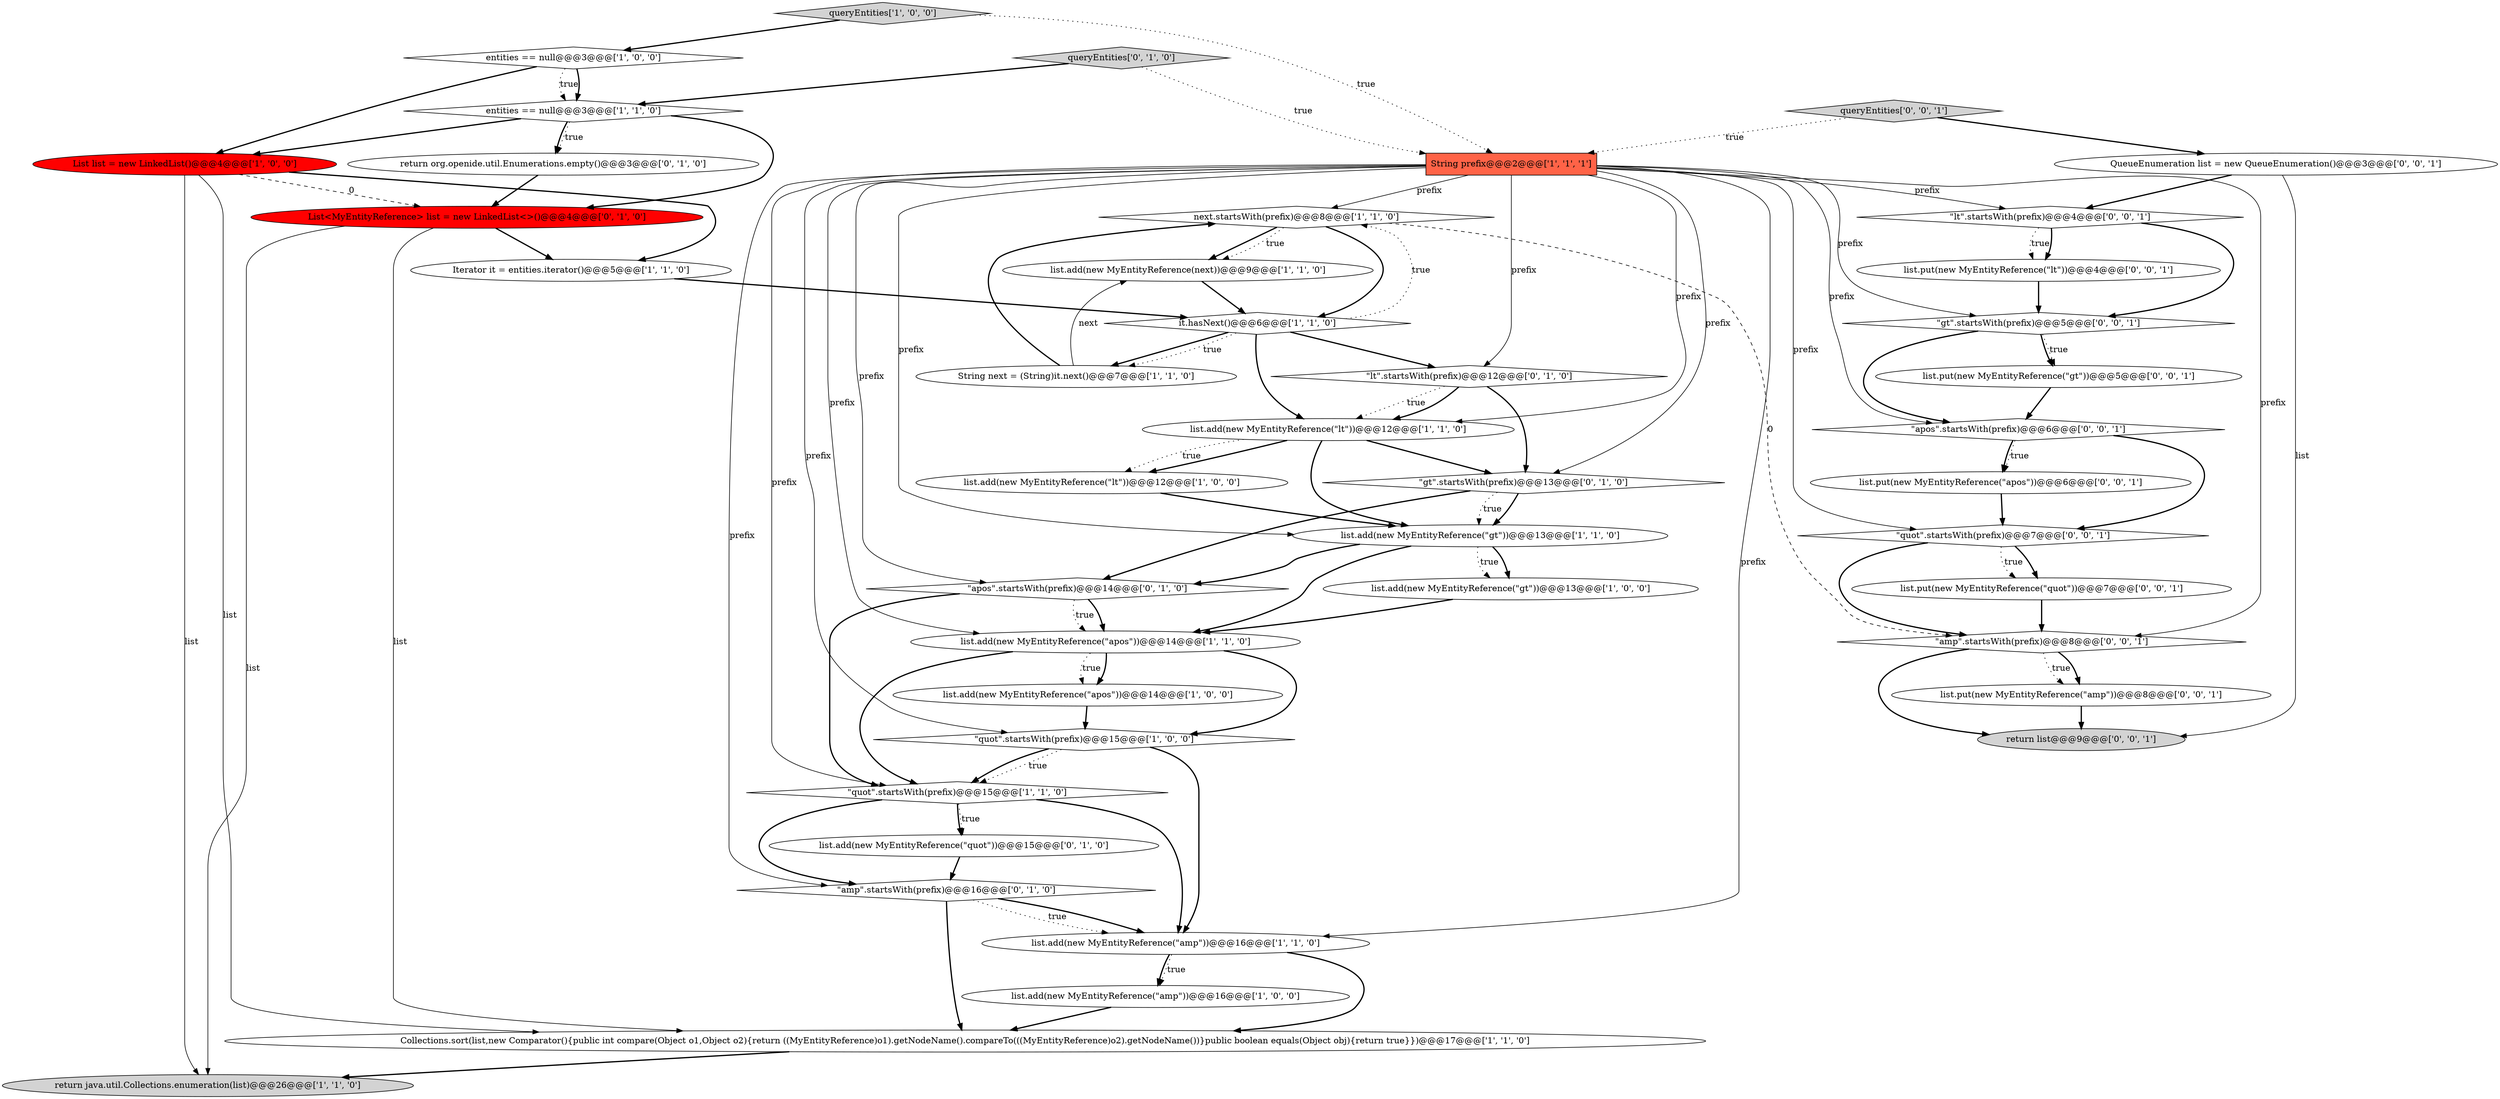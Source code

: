 digraph {
3 [style = filled, label = "next.startsWith(prefix)@@@8@@@['1', '1', '0']", fillcolor = white, shape = diamond image = "AAA0AAABBB1BBB"];
17 [style = filled, label = "list.add(new MyEntityReference(\"apos\"))@@@14@@@['1', '1', '0']", fillcolor = white, shape = ellipse image = "AAA0AAABBB1BBB"];
19 [style = filled, label = "List list = new LinkedList()@@@4@@@['1', '0', '0']", fillcolor = red, shape = ellipse image = "AAA1AAABBB1BBB"];
16 [style = filled, label = "entities == null@@@3@@@['1', '0', '0']", fillcolor = white, shape = diamond image = "AAA0AAABBB1BBB"];
37 [style = filled, label = "list.put(new MyEntityReference(\"lt\"))@@@4@@@['0', '0', '1']", fillcolor = white, shape = ellipse image = "AAA0AAABBB3BBB"];
24 [style = filled, label = "\"lt\".startsWith(prefix)@@@12@@@['0', '1', '0']", fillcolor = white, shape = diamond image = "AAA0AAABBB2BBB"];
10 [style = filled, label = "list.add(new MyEntityReference(\"amp\"))@@@16@@@['1', '1', '0']", fillcolor = white, shape = ellipse image = "AAA0AAABBB1BBB"];
39 [style = filled, label = "\"quot\".startsWith(prefix)@@@7@@@['0', '0', '1']", fillcolor = white, shape = diamond image = "AAA0AAABBB3BBB"];
21 [style = filled, label = "\"quot\".startsWith(prefix)@@@15@@@['1', '1', '0']", fillcolor = white, shape = diamond image = "AAA0AAABBB1BBB"];
25 [style = filled, label = "\"apos\".startsWith(prefix)@@@14@@@['0', '1', '0']", fillcolor = white, shape = diamond image = "AAA0AAABBB2BBB"];
38 [style = filled, label = "return list@@@9@@@['0', '0', '1']", fillcolor = lightgray, shape = ellipse image = "AAA0AAABBB3BBB"];
33 [style = filled, label = "QueueEnumeration list = new QueueEnumeration()@@@3@@@['0', '0', '1']", fillcolor = white, shape = ellipse image = "AAA0AAABBB3BBB"];
8 [style = filled, label = "list.add(new MyEntityReference(next))@@@9@@@['1', '1', '0']", fillcolor = white, shape = ellipse image = "AAA0AAABBB1BBB"];
15 [style = filled, label = "list.add(new MyEntityReference(\"gt\"))@@@13@@@['1', '1', '0']", fillcolor = white, shape = ellipse image = "AAA0AAABBB1BBB"];
31 [style = filled, label = "list.put(new MyEntityReference(\"apos\"))@@@6@@@['0', '0', '1']", fillcolor = white, shape = ellipse image = "AAA0AAABBB3BBB"];
40 [style = filled, label = "\"amp\".startsWith(prefix)@@@8@@@['0', '0', '1']", fillcolor = white, shape = diamond image = "AAA0AAABBB3BBB"];
12 [style = filled, label = "list.add(new MyEntityReference(\"lt\"))@@@12@@@['1', '1', '0']", fillcolor = white, shape = ellipse image = "AAA0AAABBB1BBB"];
22 [style = filled, label = "List<MyEntityReference> list = new LinkedList<>()@@@4@@@['0', '1', '0']", fillcolor = red, shape = ellipse image = "AAA1AAABBB2BBB"];
42 [style = filled, label = "\"gt\".startsWith(prefix)@@@5@@@['0', '0', '1']", fillcolor = white, shape = diamond image = "AAA0AAABBB3BBB"];
20 [style = filled, label = "it.hasNext()@@@6@@@['1', '1', '0']", fillcolor = white, shape = diamond image = "AAA0AAABBB1BBB"];
35 [style = filled, label = "\"apos\".startsWith(prefix)@@@6@@@['0', '0', '1']", fillcolor = white, shape = diamond image = "AAA0AAABBB3BBB"];
41 [style = filled, label = "list.put(new MyEntityReference(\"gt\"))@@@5@@@['0', '0', '1']", fillcolor = white, shape = ellipse image = "AAA0AAABBB3BBB"];
23 [style = filled, label = "\"amp\".startsWith(prefix)@@@16@@@['0', '1', '0']", fillcolor = white, shape = diamond image = "AAA0AAABBB2BBB"];
34 [style = filled, label = "list.put(new MyEntityReference(\"quot\"))@@@7@@@['0', '0', '1']", fillcolor = white, shape = ellipse image = "AAA0AAABBB3BBB"];
2 [style = filled, label = "list.add(new MyEntityReference(\"amp\"))@@@16@@@['1', '0', '0']", fillcolor = white, shape = ellipse image = "AAA0AAABBB1BBB"];
4 [style = filled, label = "Iterator it = entities.iterator()@@@5@@@['1', '1', '0']", fillcolor = white, shape = ellipse image = "AAA0AAABBB1BBB"];
18 [style = filled, label = "entities == null@@@3@@@['1', '1', '0']", fillcolor = white, shape = diamond image = "AAA0AAABBB1BBB"];
9 [style = filled, label = "String next = (String)it.next()@@@7@@@['1', '1', '0']", fillcolor = white, shape = ellipse image = "AAA0AAABBB1BBB"];
30 [style = filled, label = "\"lt\".startsWith(prefix)@@@4@@@['0', '0', '1']", fillcolor = white, shape = diamond image = "AAA0AAABBB3BBB"];
1 [style = filled, label = "String prefix@@@2@@@['1', '1', '1']", fillcolor = tomato, shape = box image = "AAA0AAABBB1BBB"];
6 [style = filled, label = "Collections.sort(list,new Comparator(){public int compare(Object o1,Object o2){return ((MyEntityReference)o1).getNodeName().compareTo(((MyEntityReference)o2).getNodeName())}public boolean equals(Object obj){return true}})@@@17@@@['1', '1', '0']", fillcolor = white, shape = ellipse image = "AAA0AAABBB1BBB"];
32 [style = filled, label = "list.put(new MyEntityReference(\"amp\"))@@@8@@@['0', '0', '1']", fillcolor = white, shape = ellipse image = "AAA0AAABBB3BBB"];
0 [style = filled, label = "list.add(new MyEntityReference(\"lt\"))@@@12@@@['1', '0', '0']", fillcolor = white, shape = ellipse image = "AAA0AAABBB1BBB"];
5 [style = filled, label = "queryEntities['1', '0', '0']", fillcolor = lightgray, shape = diamond image = "AAA0AAABBB1BBB"];
7 [style = filled, label = "\"quot\".startsWith(prefix)@@@15@@@['1', '0', '0']", fillcolor = white, shape = diamond image = "AAA0AAABBB1BBB"];
28 [style = filled, label = "return org.openide.util.Enumerations.empty()@@@3@@@['0', '1', '0']", fillcolor = white, shape = ellipse image = "AAA0AAABBB2BBB"];
14 [style = filled, label = "return java.util.Collections.enumeration(list)@@@26@@@['1', '1', '0']", fillcolor = lightgray, shape = ellipse image = "AAA0AAABBB1BBB"];
27 [style = filled, label = "list.add(new MyEntityReference(\"quot\"))@@@15@@@['0', '1', '0']", fillcolor = white, shape = ellipse image = "AAA0AAABBB2BBB"];
36 [style = filled, label = "queryEntities['0', '0', '1']", fillcolor = lightgray, shape = diamond image = "AAA0AAABBB3BBB"];
26 [style = filled, label = "\"gt\".startsWith(prefix)@@@13@@@['0', '1', '0']", fillcolor = white, shape = diamond image = "AAA0AAABBB2BBB"];
13 [style = filled, label = "list.add(new MyEntityReference(\"apos\"))@@@14@@@['1', '0', '0']", fillcolor = white, shape = ellipse image = "AAA0AAABBB1BBB"];
29 [style = filled, label = "queryEntities['0', '1', '0']", fillcolor = lightgray, shape = diamond image = "AAA0AAABBB2BBB"];
11 [style = filled, label = "list.add(new MyEntityReference(\"gt\"))@@@13@@@['1', '0', '0']", fillcolor = white, shape = ellipse image = "AAA0AAABBB1BBB"];
24->12 [style = dotted, label="true"];
21->10 [style = bold, label=""];
42->41 [style = bold, label=""];
3->40 [style = dashed, label="0"];
20->9 [style = bold, label=""];
2->6 [style = bold, label=""];
15->25 [style = bold, label=""];
19->14 [style = solid, label="list"];
1->3 [style = solid, label="prefix"];
5->1 [style = dotted, label="true"];
21->27 [style = dotted, label="true"];
40->32 [style = dotted, label="true"];
40->38 [style = bold, label=""];
1->17 [style = solid, label="prefix"];
36->33 [style = bold, label=""];
0->15 [style = bold, label=""];
29->18 [style = bold, label=""];
22->4 [style = bold, label=""];
15->17 [style = bold, label=""];
18->22 [style = bold, label=""];
8->20 [style = bold, label=""];
15->11 [style = bold, label=""];
33->38 [style = solid, label="list"];
1->42 [style = solid, label="prefix"];
26->15 [style = bold, label=""];
22->14 [style = solid, label="list"];
17->21 [style = bold, label=""];
25->21 [style = bold, label=""];
35->31 [style = bold, label=""];
1->7 [style = solid, label="prefix"];
1->15 [style = solid, label="prefix"];
39->34 [style = bold, label=""];
30->42 [style = bold, label=""];
18->19 [style = bold, label=""];
1->12 [style = solid, label="prefix"];
16->19 [style = bold, label=""];
18->28 [style = bold, label=""];
9->8 [style = solid, label="next"];
23->10 [style = bold, label=""];
12->0 [style = dotted, label="true"];
33->30 [style = bold, label=""];
20->3 [style = dotted, label="true"];
11->17 [style = bold, label=""];
10->2 [style = bold, label=""];
1->25 [style = solid, label="prefix"];
7->21 [style = dotted, label="true"];
39->34 [style = dotted, label="true"];
1->30 [style = solid, label="prefix"];
21->23 [style = bold, label=""];
16->18 [style = dotted, label="true"];
1->24 [style = solid, label="prefix"];
29->1 [style = dotted, label="true"];
24->12 [style = bold, label=""];
16->18 [style = bold, label=""];
20->9 [style = dotted, label="true"];
34->40 [style = bold, label=""];
21->27 [style = bold, label=""];
35->39 [style = bold, label=""];
1->39 [style = solid, label="prefix"];
35->31 [style = dotted, label="true"];
25->17 [style = bold, label=""];
10->6 [style = bold, label=""];
42->41 [style = dotted, label="true"];
5->16 [style = bold, label=""];
24->26 [style = bold, label=""];
23->10 [style = dotted, label="true"];
10->2 [style = dotted, label="true"];
1->40 [style = solid, label="prefix"];
39->40 [style = bold, label=""];
3->8 [style = bold, label=""];
23->6 [style = bold, label=""];
4->20 [style = bold, label=""];
15->11 [style = dotted, label="true"];
26->15 [style = dotted, label="true"];
40->32 [style = bold, label=""];
9->3 [style = bold, label=""];
30->37 [style = dotted, label="true"];
17->13 [style = bold, label=""];
31->39 [style = bold, label=""];
28->22 [style = bold, label=""];
37->42 [style = bold, label=""];
41->35 [style = bold, label=""];
36->1 [style = dotted, label="true"];
22->6 [style = solid, label="list"];
1->10 [style = solid, label="prefix"];
7->10 [style = bold, label=""];
26->25 [style = bold, label=""];
12->15 [style = bold, label=""];
19->6 [style = solid, label="list"];
12->26 [style = bold, label=""];
30->37 [style = bold, label=""];
12->0 [style = bold, label=""];
42->35 [style = bold, label=""];
17->7 [style = bold, label=""];
6->14 [style = bold, label=""];
32->38 [style = bold, label=""];
3->20 [style = bold, label=""];
1->23 [style = solid, label="prefix"];
1->26 [style = solid, label="prefix"];
25->17 [style = dotted, label="true"];
13->7 [style = bold, label=""];
1->21 [style = solid, label="prefix"];
18->28 [style = dotted, label="true"];
20->12 [style = bold, label=""];
1->35 [style = solid, label="prefix"];
7->21 [style = bold, label=""];
27->23 [style = bold, label=""];
19->4 [style = bold, label=""];
20->24 [style = bold, label=""];
3->8 [style = dotted, label="true"];
17->13 [style = dotted, label="true"];
19->22 [style = dashed, label="0"];
}
